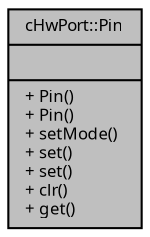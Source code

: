 digraph "cHwPort::Pin"
{
  edge [fontname="Sans",fontsize="8",labelfontname="Sans",labelfontsize="8"];
  node [fontname="Sans",fontsize="8",shape=record];
  Node1 [label="{cHwPort::Pin\n||+ Pin()\l+ Pin()\l+ setMode()\l+ set()\l+ set()\l+ clr()\l+ get()\l}",height=0.2,width=0.4,color="black", fillcolor="grey75", style="filled", fontcolor="black"];
}
